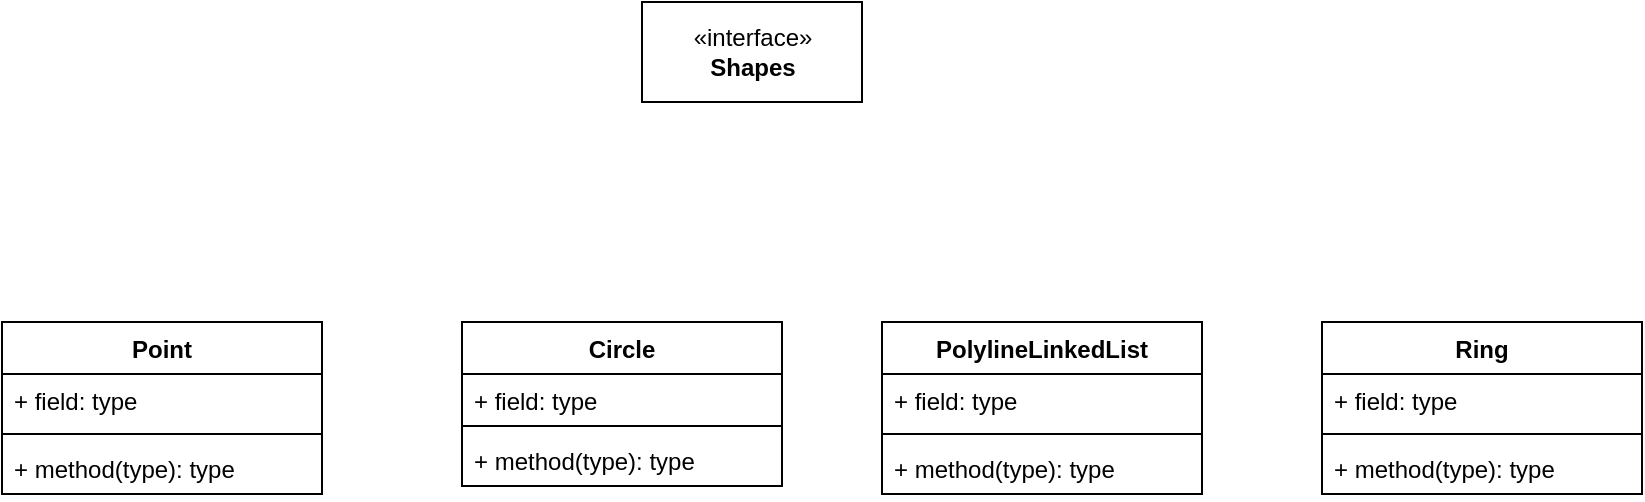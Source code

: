 <mxfile version="15.9.6" type="device"><diagram id="2u-ibGme26PxTKMOiSfr" name="Page-1"><mxGraphModel dx="1038" dy="547" grid="1" gridSize="10" guides="1" tooltips="1" connect="1" arrows="1" fold="1" page="1" pageScale="1" pageWidth="827" pageHeight="1169" math="0" shadow="0"><root><mxCell id="0"/><mxCell id="1" parent="0"/><mxCell id="xAfs11r8dCS9OSuXnxxN-7" value="Point" style="swimlane;fontStyle=1;align=center;verticalAlign=top;childLayout=stackLayout;horizontal=1;startSize=26;horizontalStack=0;resizeParent=1;resizeParentMax=0;resizeLast=0;collapsible=1;marginBottom=0;" vertex="1" parent="1"><mxGeometry x="460" y="280" width="160" height="86" as="geometry"/></mxCell><mxCell id="xAfs11r8dCS9OSuXnxxN-8" value="+ field: type" style="text;strokeColor=none;fillColor=none;align=left;verticalAlign=top;spacingLeft=4;spacingRight=4;overflow=hidden;rotatable=0;points=[[0,0.5],[1,0.5]];portConstraint=eastwest;" vertex="1" parent="xAfs11r8dCS9OSuXnxxN-7"><mxGeometry y="26" width="160" height="26" as="geometry"/></mxCell><mxCell id="xAfs11r8dCS9OSuXnxxN-9" value="" style="line;strokeWidth=1;fillColor=none;align=left;verticalAlign=middle;spacingTop=-1;spacingLeft=3;spacingRight=3;rotatable=0;labelPosition=right;points=[];portConstraint=eastwest;" vertex="1" parent="xAfs11r8dCS9OSuXnxxN-7"><mxGeometry y="52" width="160" height="8" as="geometry"/></mxCell><mxCell id="xAfs11r8dCS9OSuXnxxN-10" value="+ method(type): type" style="text;strokeColor=none;fillColor=none;align=left;verticalAlign=top;spacingLeft=4;spacingRight=4;overflow=hidden;rotatable=0;points=[[0,0.5],[1,0.5]];portConstraint=eastwest;" vertex="1" parent="xAfs11r8dCS9OSuXnxxN-7"><mxGeometry y="60" width="160" height="26" as="geometry"/></mxCell><mxCell id="xAfs11r8dCS9OSuXnxxN-11" value="Circle" style="swimlane;fontStyle=1;align=center;verticalAlign=top;childLayout=stackLayout;horizontal=1;startSize=26;horizontalStack=0;resizeParent=1;resizeParentMax=0;resizeLast=0;collapsible=1;marginBottom=0;" vertex="1" parent="1"><mxGeometry x="690" y="280" width="160" height="82" as="geometry"/></mxCell><mxCell id="xAfs11r8dCS9OSuXnxxN-12" value="+ field: type" style="text;strokeColor=none;fillColor=none;align=left;verticalAlign=top;spacingLeft=4;spacingRight=4;overflow=hidden;rotatable=0;points=[[0,0.5],[1,0.5]];portConstraint=eastwest;" vertex="1" parent="xAfs11r8dCS9OSuXnxxN-11"><mxGeometry y="26" width="160" height="22" as="geometry"/></mxCell><mxCell id="xAfs11r8dCS9OSuXnxxN-13" value="" style="line;strokeWidth=1;fillColor=none;align=left;verticalAlign=middle;spacingTop=-1;spacingLeft=3;spacingRight=3;rotatable=0;labelPosition=right;points=[];portConstraint=eastwest;" vertex="1" parent="xAfs11r8dCS9OSuXnxxN-11"><mxGeometry y="48" width="160" height="8" as="geometry"/></mxCell><mxCell id="xAfs11r8dCS9OSuXnxxN-14" value="+ method(type): type" style="text;strokeColor=none;fillColor=none;align=left;verticalAlign=top;spacingLeft=4;spacingRight=4;overflow=hidden;rotatable=0;points=[[0,0.5],[1,0.5]];portConstraint=eastwest;" vertex="1" parent="xAfs11r8dCS9OSuXnxxN-11"><mxGeometry y="56" width="160" height="26" as="geometry"/></mxCell><mxCell id="xAfs11r8dCS9OSuXnxxN-15" value="PolylineLinkedList" style="swimlane;fontStyle=1;align=center;verticalAlign=top;childLayout=stackLayout;horizontal=1;startSize=26;horizontalStack=0;resizeParent=1;resizeParentMax=0;resizeLast=0;collapsible=1;marginBottom=0;" vertex="1" parent="1"><mxGeometry x="900" y="280" width="160" height="86" as="geometry"/></mxCell><mxCell id="xAfs11r8dCS9OSuXnxxN-16" value="+ field: type" style="text;strokeColor=none;fillColor=none;align=left;verticalAlign=top;spacingLeft=4;spacingRight=4;overflow=hidden;rotatable=0;points=[[0,0.5],[1,0.5]];portConstraint=eastwest;" vertex="1" parent="xAfs11r8dCS9OSuXnxxN-15"><mxGeometry y="26" width="160" height="26" as="geometry"/></mxCell><mxCell id="xAfs11r8dCS9OSuXnxxN-17" value="" style="line;strokeWidth=1;fillColor=none;align=left;verticalAlign=middle;spacingTop=-1;spacingLeft=3;spacingRight=3;rotatable=0;labelPosition=right;points=[];portConstraint=eastwest;" vertex="1" parent="xAfs11r8dCS9OSuXnxxN-15"><mxGeometry y="52" width="160" height="8" as="geometry"/></mxCell><mxCell id="xAfs11r8dCS9OSuXnxxN-18" value="+ method(type): type" style="text;strokeColor=none;fillColor=none;align=left;verticalAlign=top;spacingLeft=4;spacingRight=4;overflow=hidden;rotatable=0;points=[[0,0.5],[1,0.5]];portConstraint=eastwest;" vertex="1" parent="xAfs11r8dCS9OSuXnxxN-15"><mxGeometry y="60" width="160" height="26" as="geometry"/></mxCell><mxCell id="xAfs11r8dCS9OSuXnxxN-19" value="Ring" style="swimlane;fontStyle=1;align=center;verticalAlign=top;childLayout=stackLayout;horizontal=1;startSize=26;horizontalStack=0;resizeParent=1;resizeParentMax=0;resizeLast=0;collapsible=1;marginBottom=0;" vertex="1" parent="1"><mxGeometry x="1120" y="280" width="160" height="86" as="geometry"/></mxCell><mxCell id="xAfs11r8dCS9OSuXnxxN-20" value="+ field: type" style="text;strokeColor=none;fillColor=none;align=left;verticalAlign=top;spacingLeft=4;spacingRight=4;overflow=hidden;rotatable=0;points=[[0,0.5],[1,0.5]];portConstraint=eastwest;" vertex="1" parent="xAfs11r8dCS9OSuXnxxN-19"><mxGeometry y="26" width="160" height="26" as="geometry"/></mxCell><mxCell id="xAfs11r8dCS9OSuXnxxN-21" value="" style="line;strokeWidth=1;fillColor=none;align=left;verticalAlign=middle;spacingTop=-1;spacingLeft=3;spacingRight=3;rotatable=0;labelPosition=right;points=[];portConstraint=eastwest;" vertex="1" parent="xAfs11r8dCS9OSuXnxxN-19"><mxGeometry y="52" width="160" height="8" as="geometry"/></mxCell><mxCell id="xAfs11r8dCS9OSuXnxxN-22" value="+ method(type): type" style="text;strokeColor=none;fillColor=none;align=left;verticalAlign=top;spacingLeft=4;spacingRight=4;overflow=hidden;rotatable=0;points=[[0,0.5],[1,0.5]];portConstraint=eastwest;" vertex="1" parent="xAfs11r8dCS9OSuXnxxN-19"><mxGeometry y="60" width="160" height="26" as="geometry"/></mxCell><mxCell id="xAfs11r8dCS9OSuXnxxN-23" value="«interface»&lt;br&gt;&lt;b&gt;Shapes&lt;/b&gt;" style="html=1;" vertex="1" parent="1"><mxGeometry x="780" y="120" width="110" height="50" as="geometry"/></mxCell></root></mxGraphModel></diagram></mxfile>